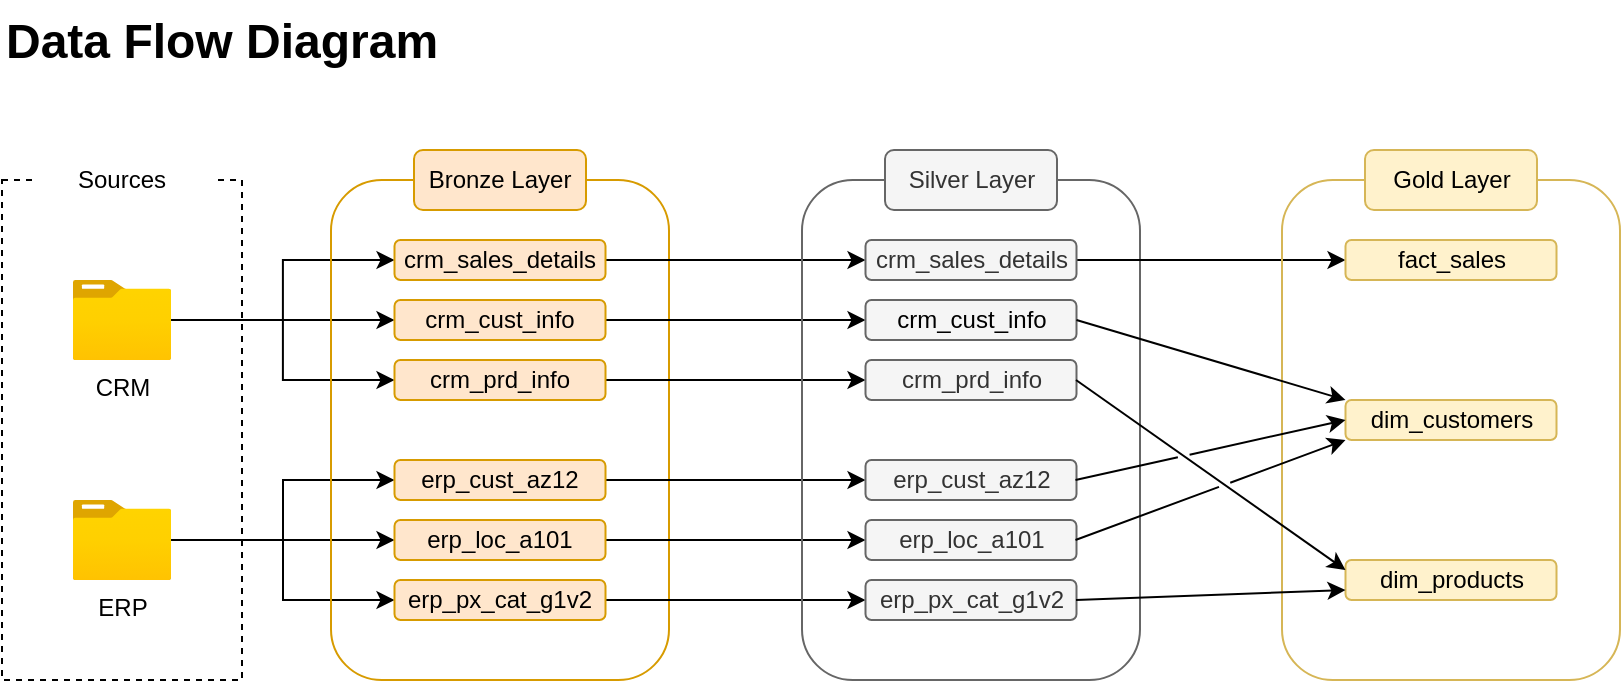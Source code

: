 <mxfile version="28.2.5">
  <diagram name="Page-1" id="_0lmAKhA2dvFfGMrQuqE">
    <mxGraphModel dx="1296" dy="786" grid="1" gridSize="10" guides="1" tooltips="1" connect="1" arrows="1" fold="1" page="1" pageScale="1" pageWidth="827" pageHeight="1169" math="0" shadow="0">
      <root>
        <mxCell id="0" />
        <mxCell id="1" parent="0" />
        <mxCell id="BdtXIAtwK2uknq8cvWd8-1" value="" style="rounded=0;whiteSpace=wrap;html=1;fillColor=none;strokeColor=default;dashed=1;" parent="1" vertex="1">
          <mxGeometry x="120" y="130" width="120" height="250" as="geometry" />
        </mxCell>
        <mxCell id="BdtXIAtwK2uknq8cvWd8-2" value="Sources" style="rounded=0;whiteSpace=wrap;html=1;strokeColor=none;" parent="1" vertex="1">
          <mxGeometry x="135" y="110" width="90" height="40" as="geometry" />
        </mxCell>
        <mxCell id="BdtXIAtwK2uknq8cvWd8-16" style="edgeStyle=orthogonalEdgeStyle;rounded=0;orthogonalLoop=1;jettySize=auto;html=1;entryX=0;entryY=0.5;entryDx=0;entryDy=0;" parent="1" source="BdtXIAtwK2uknq8cvWd8-3" target="BdtXIAtwK2uknq8cvWd8-12" edge="1">
          <mxGeometry relative="1" as="geometry" />
        </mxCell>
        <mxCell id="BdtXIAtwK2uknq8cvWd8-17" style="edgeStyle=orthogonalEdgeStyle;rounded=0;orthogonalLoop=1;jettySize=auto;html=1;entryX=0;entryY=0.5;entryDx=0;entryDy=0;" parent="1" source="BdtXIAtwK2uknq8cvWd8-3" target="BdtXIAtwK2uknq8cvWd8-9" edge="1">
          <mxGeometry relative="1" as="geometry" />
        </mxCell>
        <mxCell id="BdtXIAtwK2uknq8cvWd8-19" style="edgeStyle=orthogonalEdgeStyle;rounded=0;orthogonalLoop=1;jettySize=auto;html=1;entryX=0;entryY=0.5;entryDx=0;entryDy=0;" parent="1" source="BdtXIAtwK2uknq8cvWd8-3" target="BdtXIAtwK2uknq8cvWd8-11" edge="1">
          <mxGeometry relative="1" as="geometry" />
        </mxCell>
        <mxCell id="BdtXIAtwK2uknq8cvWd8-3" value="CRM" style="image;aspect=fixed;html=1;points=[];align=center;fontSize=12;image=img/lib/azure2/general/Folder_Blank.svg;" parent="1" vertex="1">
          <mxGeometry x="155.35" y="180" width="49.3" height="40" as="geometry" />
        </mxCell>
        <mxCell id="BdtXIAtwK2uknq8cvWd8-20" style="edgeStyle=orthogonalEdgeStyle;rounded=0;orthogonalLoop=1;jettySize=auto;html=1;entryX=0;entryY=0.5;entryDx=0;entryDy=0;" parent="1" source="BdtXIAtwK2uknq8cvWd8-4" target="BdtXIAtwK2uknq8cvWd8-14" edge="1">
          <mxGeometry relative="1" as="geometry" />
        </mxCell>
        <mxCell id="BdtXIAtwK2uknq8cvWd8-21" style="edgeStyle=orthogonalEdgeStyle;rounded=0;orthogonalLoop=1;jettySize=auto;html=1;entryX=0;entryY=0.5;entryDx=0;entryDy=0;" parent="1" source="BdtXIAtwK2uknq8cvWd8-4" target="BdtXIAtwK2uknq8cvWd8-10" edge="1">
          <mxGeometry relative="1" as="geometry" />
        </mxCell>
        <mxCell id="BdtXIAtwK2uknq8cvWd8-22" style="edgeStyle=orthogonalEdgeStyle;rounded=0;orthogonalLoop=1;jettySize=auto;html=1;entryX=0;entryY=0.5;entryDx=0;entryDy=0;" parent="1" source="BdtXIAtwK2uknq8cvWd8-4" target="BdtXIAtwK2uknq8cvWd8-13" edge="1">
          <mxGeometry relative="1" as="geometry" />
        </mxCell>
        <mxCell id="BdtXIAtwK2uknq8cvWd8-4" value="ERP" style="image;aspect=fixed;html=1;points=[];align=center;fontSize=12;image=img/lib/azure2/general/Folder_Blank.svg;" parent="1" vertex="1">
          <mxGeometry x="155.36" y="290" width="49.29" height="40" as="geometry" />
        </mxCell>
        <mxCell id="BdtXIAtwK2uknq8cvWd8-8" value="" style="rounded=1;whiteSpace=wrap;html=1;fillColor=none;strokeColor=#d79b00;" parent="1" vertex="1">
          <mxGeometry x="284.5" y="130" width="169" height="250" as="geometry" />
        </mxCell>
        <mxCell id="CjcausNh0TlrXnVYw4Cv-9" style="edgeStyle=orthogonalEdgeStyle;rounded=0;orthogonalLoop=1;jettySize=auto;html=1;exitX=1;exitY=0.5;exitDx=0;exitDy=0;entryX=0;entryY=0.5;entryDx=0;entryDy=0;" edge="1" parent="1" source="BdtXIAtwK2uknq8cvWd8-9" target="CjcausNh0TlrXnVYw4Cv-2">
          <mxGeometry relative="1" as="geometry" />
        </mxCell>
        <mxCell id="BdtXIAtwK2uknq8cvWd8-9" value="crm_sales_details" style="rounded=1;whiteSpace=wrap;html=1;fillColor=#ffe6cc;strokeColor=#d79b00;" parent="1" vertex="1">
          <mxGeometry x="316.25" y="160" width="105.5" height="20" as="geometry" />
        </mxCell>
        <mxCell id="BdtXIAtwK2uknq8cvWd8-7" value="Bronze Layer" style="rounded=1;whiteSpace=wrap;html=1;fillColor=#ffe6cc;strokeColor=#d79b00;" parent="1" vertex="1">
          <mxGeometry x="326" y="115" width="86" height="30" as="geometry" />
        </mxCell>
        <mxCell id="CjcausNh0TlrXnVYw4Cv-12" style="edgeStyle=orthogonalEdgeStyle;rounded=0;orthogonalLoop=1;jettySize=auto;html=1;exitX=1;exitY=0.5;exitDx=0;exitDy=0;entryX=0;entryY=0.5;entryDx=0;entryDy=0;" edge="1" parent="1" source="BdtXIAtwK2uknq8cvWd8-10" target="CjcausNh0TlrXnVYw4Cv-4">
          <mxGeometry relative="1" as="geometry" />
        </mxCell>
        <mxCell id="BdtXIAtwK2uknq8cvWd8-10" value="erp_cust_az12" style="rounded=1;whiteSpace=wrap;html=1;fillColor=#ffe6cc;strokeColor=#d79b00;" parent="1" vertex="1">
          <mxGeometry x="316.25" y="270" width="105.5" height="20" as="geometry" />
        </mxCell>
        <mxCell id="CjcausNh0TlrXnVYw4Cv-11" style="edgeStyle=orthogonalEdgeStyle;rounded=0;orthogonalLoop=1;jettySize=auto;html=1;exitX=1;exitY=0.5;exitDx=0;exitDy=0;entryX=0;entryY=0.5;entryDx=0;entryDy=0;" edge="1" parent="1" source="BdtXIAtwK2uknq8cvWd8-11" target="CjcausNh0TlrXnVYw4Cv-5">
          <mxGeometry relative="1" as="geometry" />
        </mxCell>
        <mxCell id="BdtXIAtwK2uknq8cvWd8-11" value="crm_prd_info" style="rounded=1;whiteSpace=wrap;html=1;fillColor=#ffe6cc;strokeColor=#d79b00;" parent="1" vertex="1">
          <mxGeometry x="316.25" y="220" width="105.5" height="20" as="geometry" />
        </mxCell>
        <mxCell id="CjcausNh0TlrXnVYw4Cv-10" style="edgeStyle=orthogonalEdgeStyle;rounded=0;orthogonalLoop=1;jettySize=auto;html=1;exitX=1;exitY=0.5;exitDx=0;exitDy=0;" edge="1" parent="1" source="BdtXIAtwK2uknq8cvWd8-12" target="CjcausNh0TlrXnVYw4Cv-6">
          <mxGeometry relative="1" as="geometry" />
        </mxCell>
        <mxCell id="BdtXIAtwK2uknq8cvWd8-12" value="crm_cust_info" style="rounded=1;whiteSpace=wrap;html=1;fillColor=#ffe6cc;strokeColor=#d79b00;" parent="1" vertex="1">
          <mxGeometry x="316.25" y="190" width="105.5" height="20" as="geometry" />
        </mxCell>
        <mxCell id="CjcausNh0TlrXnVYw4Cv-14" style="edgeStyle=orthogonalEdgeStyle;rounded=0;orthogonalLoop=1;jettySize=auto;html=1;exitX=1;exitY=0.5;exitDx=0;exitDy=0;entryX=0;entryY=0.5;entryDx=0;entryDy=0;" edge="1" parent="1" source="BdtXIAtwK2uknq8cvWd8-13" target="CjcausNh0TlrXnVYw4Cv-7">
          <mxGeometry relative="1" as="geometry" />
        </mxCell>
        <mxCell id="BdtXIAtwK2uknq8cvWd8-13" value="erp_px_cat_g1v2" style="rounded=1;whiteSpace=wrap;html=1;fillColor=#ffe6cc;strokeColor=#d79b00;" parent="1" vertex="1">
          <mxGeometry x="316.25" y="330" width="105.5" height="20" as="geometry" />
        </mxCell>
        <mxCell id="CjcausNh0TlrXnVYw4Cv-13" style="edgeStyle=orthogonalEdgeStyle;rounded=0;orthogonalLoop=1;jettySize=auto;html=1;exitX=1;exitY=0.5;exitDx=0;exitDy=0;entryX=0;entryY=0.5;entryDx=0;entryDy=0;" edge="1" parent="1" source="BdtXIAtwK2uknq8cvWd8-14" target="CjcausNh0TlrXnVYw4Cv-8">
          <mxGeometry relative="1" as="geometry" />
        </mxCell>
        <mxCell id="BdtXIAtwK2uknq8cvWd8-14" value="erp_loc_a101" style="rounded=1;whiteSpace=wrap;html=1;fillColor=#ffe6cc;strokeColor=#d79b00;" parent="1" vertex="1">
          <mxGeometry x="316.25" y="300" width="105.5" height="20" as="geometry" />
        </mxCell>
        <mxCell id="CjcausNh0TlrXnVYw4Cv-1" value="" style="rounded=1;whiteSpace=wrap;html=1;fillColor=none;strokeColor=#666666;fontColor=#333333;" vertex="1" parent="1">
          <mxGeometry x="520" y="130" width="169" height="250" as="geometry" />
        </mxCell>
        <mxCell id="CjcausNh0TlrXnVYw4Cv-30" style="edgeStyle=orthogonalEdgeStyle;rounded=0;orthogonalLoop=1;jettySize=auto;html=1;exitX=1;exitY=0.5;exitDx=0;exitDy=0;entryX=0;entryY=0.5;entryDx=0;entryDy=0;" edge="1" parent="1" source="CjcausNh0TlrXnVYw4Cv-2" target="CjcausNh0TlrXnVYw4Cv-16">
          <mxGeometry relative="1" as="geometry" />
        </mxCell>
        <mxCell id="CjcausNh0TlrXnVYw4Cv-2" value="crm_sales_details" style="rounded=1;whiteSpace=wrap;html=1;fillColor=#f5f5f5;strokeColor=#666666;fontColor=#333333;" vertex="1" parent="1">
          <mxGeometry x="551.75" y="160" width="105.5" height="20" as="geometry" />
        </mxCell>
        <mxCell id="CjcausNh0TlrXnVYw4Cv-3" value="Silver Layer" style="rounded=1;whiteSpace=wrap;html=1;fillColor=#f5f5f5;strokeColor=#666666;fontColor=#333333;" vertex="1" parent="1">
          <mxGeometry x="561.5" y="115" width="86" height="30" as="geometry" />
        </mxCell>
        <mxCell id="CjcausNh0TlrXnVYw4Cv-4" value="erp_cust_az12" style="rounded=1;whiteSpace=wrap;html=1;fillColor=#f5f5f5;strokeColor=#666666;fontColor=#333333;" vertex="1" parent="1">
          <mxGeometry x="551.75" y="270" width="105.5" height="20" as="geometry" />
        </mxCell>
        <mxCell id="CjcausNh0TlrXnVYw4Cv-5" value="crm_prd_info" style="rounded=1;whiteSpace=wrap;html=1;fillColor=#f5f5f5;strokeColor=#666666;fontColor=#333333;" vertex="1" parent="1">
          <mxGeometry x="551.75" y="220" width="105.5" height="20" as="geometry" />
        </mxCell>
        <mxCell id="CjcausNh0TlrXnVYw4Cv-6" value="&lt;span style=&quot;color: rgb(0, 0, 0);&quot;&gt;crm_cust_info&lt;/span&gt;" style="rounded=1;whiteSpace=wrap;html=1;fillColor=#f5f5f5;strokeColor=#666666;fontColor=#333333;" vertex="1" parent="1">
          <mxGeometry x="551.75" y="190" width="105.5" height="20" as="geometry" />
        </mxCell>
        <mxCell id="CjcausNh0TlrXnVYw4Cv-7" value="erp_px_cat_g1v2" style="rounded=1;whiteSpace=wrap;html=1;fillColor=#f5f5f5;strokeColor=#666666;fontColor=#333333;" vertex="1" parent="1">
          <mxGeometry x="551.75" y="330" width="105.5" height="20" as="geometry" />
        </mxCell>
        <mxCell id="CjcausNh0TlrXnVYw4Cv-8" value="erp_loc_a101" style="rounded=1;whiteSpace=wrap;html=1;fillColor=#f5f5f5;strokeColor=#666666;fontColor=#333333;" vertex="1" parent="1">
          <mxGeometry x="551.75" y="300" width="105.5" height="20" as="geometry" />
        </mxCell>
        <mxCell id="CjcausNh0TlrXnVYw4Cv-15" value="" style="rounded=1;whiteSpace=wrap;html=1;fillColor=none;strokeColor=#d6b656;" vertex="1" parent="1">
          <mxGeometry x="760" y="130" width="169" height="250" as="geometry" />
        </mxCell>
        <mxCell id="CjcausNh0TlrXnVYw4Cv-16" value="fact_sales" style="rounded=1;whiteSpace=wrap;html=1;fillColor=#fff2cc;strokeColor=#d6b656;" vertex="1" parent="1">
          <mxGeometry x="791.75" y="160" width="105.5" height="20" as="geometry" />
        </mxCell>
        <mxCell id="CjcausNh0TlrXnVYw4Cv-17" value="Gold Layer" style="rounded=1;whiteSpace=wrap;html=1;fillColor=#fff2cc;strokeColor=#d6b656;" vertex="1" parent="1">
          <mxGeometry x="801.5" y="115" width="86" height="30" as="geometry" />
        </mxCell>
        <mxCell id="CjcausNh0TlrXnVYw4Cv-19" value="dim_products" style="rounded=1;whiteSpace=wrap;html=1;fillColor=#fff2cc;strokeColor=#d6b656;" vertex="1" parent="1">
          <mxGeometry x="791.75" y="320" width="105.5" height="20" as="geometry" />
        </mxCell>
        <mxCell id="CjcausNh0TlrXnVYw4Cv-20" value="dim_customers" style="rounded=1;whiteSpace=wrap;html=1;fillColor=#fff2cc;strokeColor=#d6b656;" vertex="1" parent="1">
          <mxGeometry x="791.75" y="240" width="105.5" height="20" as="geometry" />
        </mxCell>
        <mxCell id="CjcausNh0TlrXnVYw4Cv-23" value="&lt;h1 style=&quot;margin-top: 0px;&quot;&gt;Data Flow Diagram&lt;/h1&gt;" style="text;html=1;whiteSpace=wrap;overflow=hidden;rounded=0;" vertex="1" parent="1">
          <mxGeometry x="120" y="40" width="400" height="40" as="geometry" />
        </mxCell>
        <mxCell id="CjcausNh0TlrXnVYw4Cv-38" value="" style="endArrow=classic;html=1;rounded=0;entryX=0;entryY=0;entryDx=0;entryDy=0;jumpStyle=gap;" edge="1" parent="1" target="CjcausNh0TlrXnVYw4Cv-20">
          <mxGeometry width="50" height="50" relative="1" as="geometry">
            <mxPoint x="657.25" y="200" as="sourcePoint" />
            <mxPoint x="707.25" y="150" as="targetPoint" />
          </mxGeometry>
        </mxCell>
        <mxCell id="CjcausNh0TlrXnVYw4Cv-39" value="" style="endArrow=classic;html=1;rounded=0;entryX=0;entryY=0.25;entryDx=0;entryDy=0;jumpStyle=gap;" edge="1" parent="1" target="CjcausNh0TlrXnVYw4Cv-19">
          <mxGeometry width="50" height="50" relative="1" as="geometry">
            <mxPoint x="657" y="230" as="sourcePoint" />
            <mxPoint x="791.75" y="280" as="targetPoint" />
          </mxGeometry>
        </mxCell>
        <mxCell id="CjcausNh0TlrXnVYw4Cv-40" value="" style="endArrow=classic;html=1;rounded=0;entryX=0;entryY=0.75;entryDx=0;entryDy=0;jumpStyle=gap;" edge="1" parent="1" target="CjcausNh0TlrXnVYw4Cv-19">
          <mxGeometry width="50" height="50" relative="1" as="geometry">
            <mxPoint x="657" y="340" as="sourcePoint" />
            <mxPoint x="791.75" y="390" as="targetPoint" />
          </mxGeometry>
        </mxCell>
        <mxCell id="CjcausNh0TlrXnVYw4Cv-41" value="" style="endArrow=classic;html=1;rounded=0;entryX=0;entryY=1;entryDx=0;entryDy=0;jumpStyle=gap;" edge="1" parent="1" target="CjcausNh0TlrXnVYw4Cv-20">
          <mxGeometry width="50" height="50" relative="1" as="geometry">
            <mxPoint x="656.75" y="310" as="sourcePoint" />
            <mxPoint x="791.75" y="300" as="targetPoint" />
          </mxGeometry>
        </mxCell>
        <mxCell id="CjcausNh0TlrXnVYw4Cv-42" value="" style="endArrow=classic;html=1;rounded=0;entryX=0;entryY=0.5;entryDx=0;entryDy=0;jumpStyle=gap;" edge="1" parent="1" target="CjcausNh0TlrXnVYw4Cv-20">
          <mxGeometry width="50" height="50" relative="1" as="geometry">
            <mxPoint x="656.75" y="280" as="sourcePoint" />
            <mxPoint x="790" y="250" as="targetPoint" />
          </mxGeometry>
        </mxCell>
      </root>
    </mxGraphModel>
  </diagram>
</mxfile>
